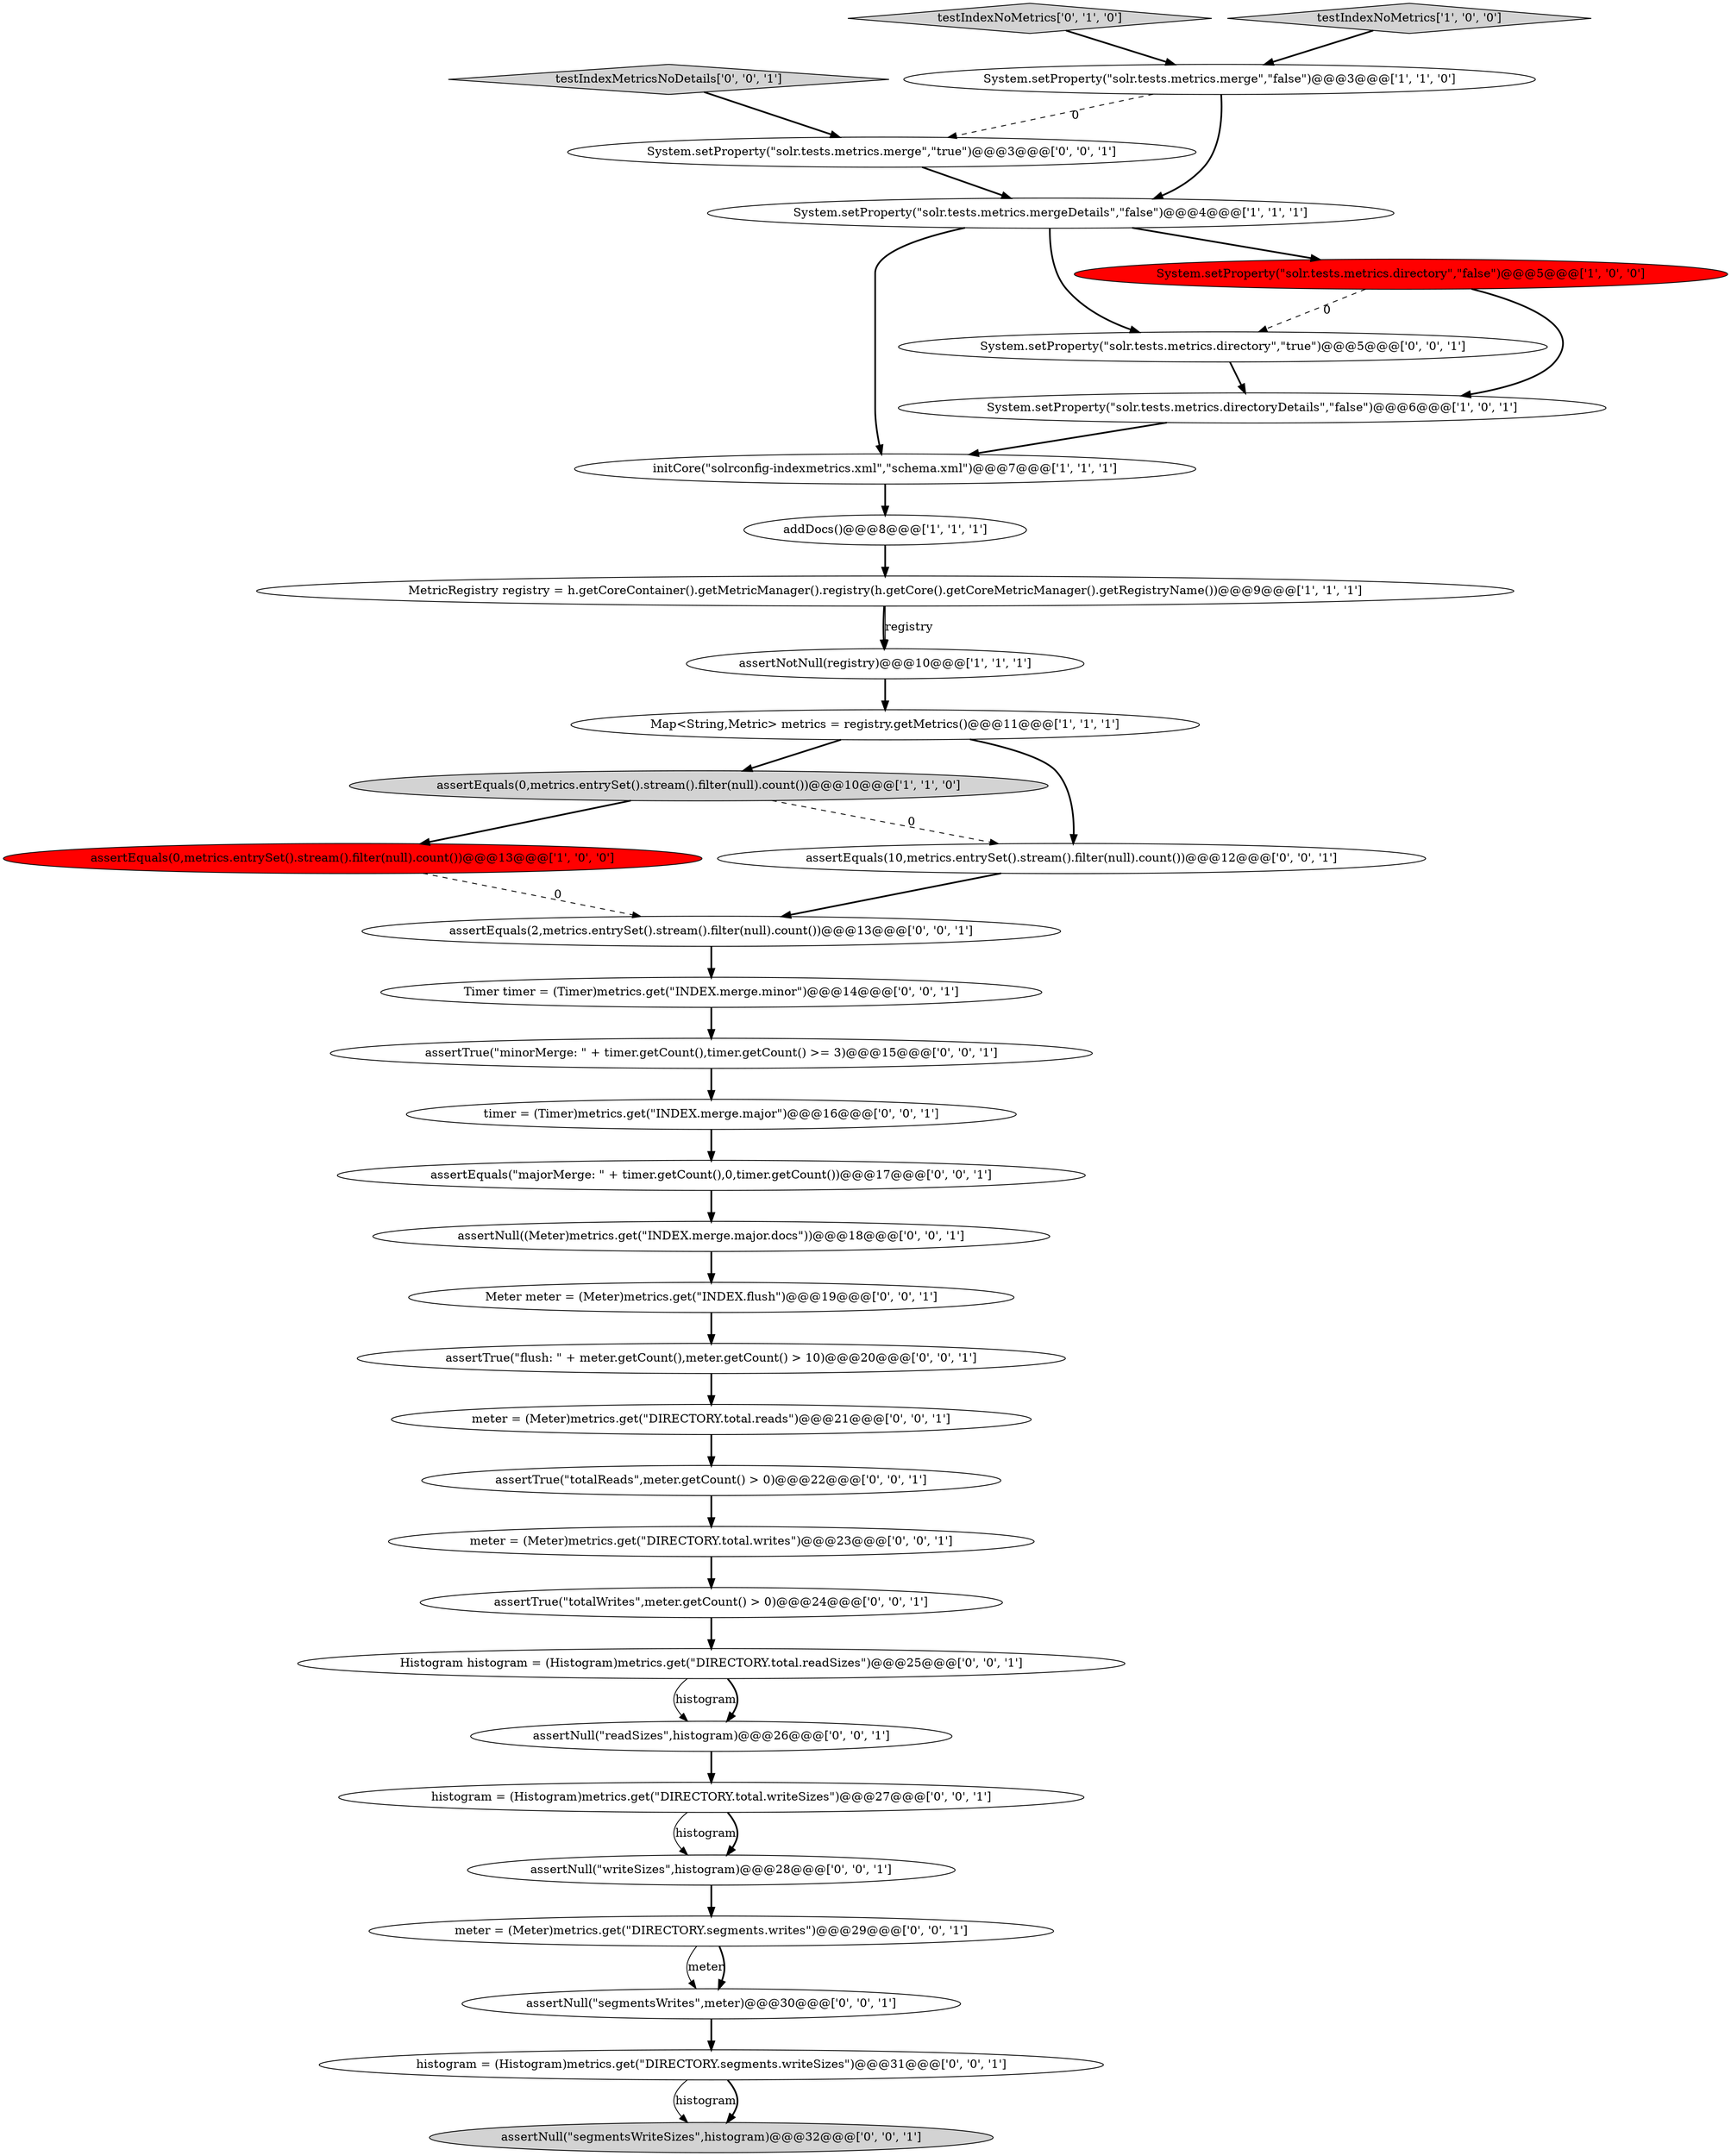 digraph {
9 [style = filled, label = "initCore(\"solrconfig-indexmetrics.xml\",\"schema.xml\")@@@7@@@['1', '1', '1']", fillcolor = white, shape = ellipse image = "AAA0AAABBB1BBB"];
3 [style = filled, label = "addDocs()@@@8@@@['1', '1', '1']", fillcolor = white, shape = ellipse image = "AAA0AAABBB1BBB"];
30 [style = filled, label = "System.setProperty(\"solr.tests.metrics.directory\",\"true\")@@@5@@@['0', '0', '1']", fillcolor = white, shape = ellipse image = "AAA0AAABBB3BBB"];
10 [style = filled, label = "assertEquals(0,metrics.entrySet().stream().filter(null).count())@@@10@@@['1', '1', '0']", fillcolor = lightgray, shape = ellipse image = "AAA0AAABBB1BBB"];
33 [style = filled, label = "meter = (Meter)metrics.get(\"DIRECTORY.segments.writes\")@@@29@@@['0', '0', '1']", fillcolor = white, shape = ellipse image = "AAA0AAABBB3BBB"];
31 [style = filled, label = "meter = (Meter)metrics.get(\"DIRECTORY.total.writes\")@@@23@@@['0', '0', '1']", fillcolor = white, shape = ellipse image = "AAA0AAABBB3BBB"];
8 [style = filled, label = "System.setProperty(\"solr.tests.metrics.mergeDetails\",\"false\")@@@4@@@['1', '1', '1']", fillcolor = white, shape = ellipse image = "AAA0AAABBB1BBB"];
36 [style = filled, label = "assertTrue(\"minorMerge: \" + timer.getCount(),timer.getCount() >= 3)@@@15@@@['0', '0', '1']", fillcolor = white, shape = ellipse image = "AAA0AAABBB3BBB"];
19 [style = filled, label = "Histogram histogram = (Histogram)metrics.get(\"DIRECTORY.total.readSizes\")@@@25@@@['0', '0', '1']", fillcolor = white, shape = ellipse image = "AAA0AAABBB3BBB"];
21 [style = filled, label = "assertTrue(\"flush: \" + meter.getCount(),meter.getCount() > 10)@@@20@@@['0', '0', '1']", fillcolor = white, shape = ellipse image = "AAA0AAABBB3BBB"];
25 [style = filled, label = "testIndexMetricsNoDetails['0', '0', '1']", fillcolor = lightgray, shape = diamond image = "AAA0AAABBB3BBB"];
23 [style = filled, label = "assertNull(\"segmentsWriteSizes\",histogram)@@@32@@@['0', '0', '1']", fillcolor = lightgray, shape = ellipse image = "AAA0AAABBB3BBB"];
22 [style = filled, label = "assertNull(\"readSizes\",histogram)@@@26@@@['0', '0', '1']", fillcolor = white, shape = ellipse image = "AAA0AAABBB3BBB"];
11 [style = filled, label = "System.setProperty(\"solr.tests.metrics.directory\",\"false\")@@@5@@@['1', '0', '0']", fillcolor = red, shape = ellipse image = "AAA1AAABBB1BBB"];
13 [style = filled, label = "histogram = (Histogram)metrics.get(\"DIRECTORY.segments.writeSizes\")@@@31@@@['0', '0', '1']", fillcolor = white, shape = ellipse image = "AAA0AAABBB3BBB"];
0 [style = filled, label = "MetricRegistry registry = h.getCoreContainer().getMetricManager().registry(h.getCore().getCoreMetricManager().getRegistryName())@@@9@@@['1', '1', '1']", fillcolor = white, shape = ellipse image = "AAA0AAABBB1BBB"];
20 [style = filled, label = "Timer timer = (Timer)metrics.get(\"INDEX.merge.minor\")@@@14@@@['0', '0', '1']", fillcolor = white, shape = ellipse image = "AAA0AAABBB3BBB"];
27 [style = filled, label = "assertNull((Meter)metrics.get(\"INDEX.merge.major.docs\"))@@@18@@@['0', '0', '1']", fillcolor = white, shape = ellipse image = "AAA0AAABBB3BBB"];
24 [style = filled, label = "meter = (Meter)metrics.get(\"DIRECTORY.total.reads\")@@@21@@@['0', '0', '1']", fillcolor = white, shape = ellipse image = "AAA0AAABBB3BBB"];
34 [style = filled, label = "Meter meter = (Meter)metrics.get(\"INDEX.flush\")@@@19@@@['0', '0', '1']", fillcolor = white, shape = ellipse image = "AAA0AAABBB3BBB"];
18 [style = filled, label = "assertNull(\"segmentsWrites\",meter)@@@30@@@['0', '0', '1']", fillcolor = white, shape = ellipse image = "AAA0AAABBB3BBB"];
17 [style = filled, label = "timer = (Timer)metrics.get(\"INDEX.merge.major\")@@@16@@@['0', '0', '1']", fillcolor = white, shape = ellipse image = "AAA0AAABBB3BBB"];
12 [style = filled, label = "testIndexNoMetrics['0', '1', '0']", fillcolor = lightgray, shape = diamond image = "AAA0AAABBB2BBB"];
15 [style = filled, label = "assertNull(\"writeSizes\",histogram)@@@28@@@['0', '0', '1']", fillcolor = white, shape = ellipse image = "AAA0AAABBB3BBB"];
14 [style = filled, label = "assertEquals(2,metrics.entrySet().stream().filter(null).count())@@@13@@@['0', '0', '1']", fillcolor = white, shape = ellipse image = "AAA0AAABBB3BBB"];
28 [style = filled, label = "assertEquals(10,metrics.entrySet().stream().filter(null).count())@@@12@@@['0', '0', '1']", fillcolor = white, shape = ellipse image = "AAA0AAABBB3BBB"];
26 [style = filled, label = "histogram = (Histogram)metrics.get(\"DIRECTORY.total.writeSizes\")@@@27@@@['0', '0', '1']", fillcolor = white, shape = ellipse image = "AAA0AAABBB3BBB"];
2 [style = filled, label = "System.setProperty(\"solr.tests.metrics.directoryDetails\",\"false\")@@@6@@@['1', '0', '1']", fillcolor = white, shape = ellipse image = "AAA0AAABBB1BBB"];
6 [style = filled, label = "assertEquals(0,metrics.entrySet().stream().filter(null).count())@@@13@@@['1', '0', '0']", fillcolor = red, shape = ellipse image = "AAA1AAABBB1BBB"];
1 [style = filled, label = "assertNotNull(registry)@@@10@@@['1', '1', '1']", fillcolor = white, shape = ellipse image = "AAA0AAABBB1BBB"];
35 [style = filled, label = "assertTrue(\"totalReads\",meter.getCount() > 0)@@@22@@@['0', '0', '1']", fillcolor = white, shape = ellipse image = "AAA0AAABBB3BBB"];
16 [style = filled, label = "assertTrue(\"totalWrites\",meter.getCount() > 0)@@@24@@@['0', '0', '1']", fillcolor = white, shape = ellipse image = "AAA0AAABBB3BBB"];
32 [style = filled, label = "System.setProperty(\"solr.tests.metrics.merge\",\"true\")@@@3@@@['0', '0', '1']", fillcolor = white, shape = ellipse image = "AAA0AAABBB3BBB"];
4 [style = filled, label = "Map<String,Metric> metrics = registry.getMetrics()@@@11@@@['1', '1', '1']", fillcolor = white, shape = ellipse image = "AAA0AAABBB1BBB"];
7 [style = filled, label = "System.setProperty(\"solr.tests.metrics.merge\",\"false\")@@@3@@@['1', '1', '0']", fillcolor = white, shape = ellipse image = "AAA0AAABBB1BBB"];
29 [style = filled, label = "assertEquals(\"majorMerge: \" + timer.getCount(),0,timer.getCount())@@@17@@@['0', '0', '1']", fillcolor = white, shape = ellipse image = "AAA0AAABBB3BBB"];
5 [style = filled, label = "testIndexNoMetrics['1', '0', '0']", fillcolor = lightgray, shape = diamond image = "AAA0AAABBB1BBB"];
4->10 [style = bold, label=""];
8->30 [style = bold, label=""];
35->31 [style = bold, label=""];
22->26 [style = bold, label=""];
1->4 [style = bold, label=""];
33->18 [style = solid, label="meter"];
31->16 [style = bold, label=""];
24->35 [style = bold, label=""];
25->32 [style = bold, label=""];
10->28 [style = dashed, label="0"];
21->24 [style = bold, label=""];
2->9 [style = bold, label=""];
6->14 [style = dashed, label="0"];
16->19 [style = bold, label=""];
7->8 [style = bold, label=""];
13->23 [style = solid, label="histogram"];
34->21 [style = bold, label=""];
10->6 [style = bold, label=""];
12->7 [style = bold, label=""];
11->2 [style = bold, label=""];
4->28 [style = bold, label=""];
3->0 [style = bold, label=""];
28->14 [style = bold, label=""];
26->15 [style = solid, label="histogram"];
29->27 [style = bold, label=""];
32->8 [style = bold, label=""];
19->22 [style = solid, label="histogram"];
27->34 [style = bold, label=""];
33->18 [style = bold, label=""];
0->1 [style = bold, label=""];
26->15 [style = bold, label=""];
8->9 [style = bold, label=""];
18->13 [style = bold, label=""];
13->23 [style = bold, label=""];
9->3 [style = bold, label=""];
5->7 [style = bold, label=""];
7->32 [style = dashed, label="0"];
36->17 [style = bold, label=""];
30->2 [style = bold, label=""];
0->1 [style = solid, label="registry"];
11->30 [style = dashed, label="0"];
17->29 [style = bold, label=""];
8->11 [style = bold, label=""];
19->22 [style = bold, label=""];
20->36 [style = bold, label=""];
14->20 [style = bold, label=""];
15->33 [style = bold, label=""];
}
